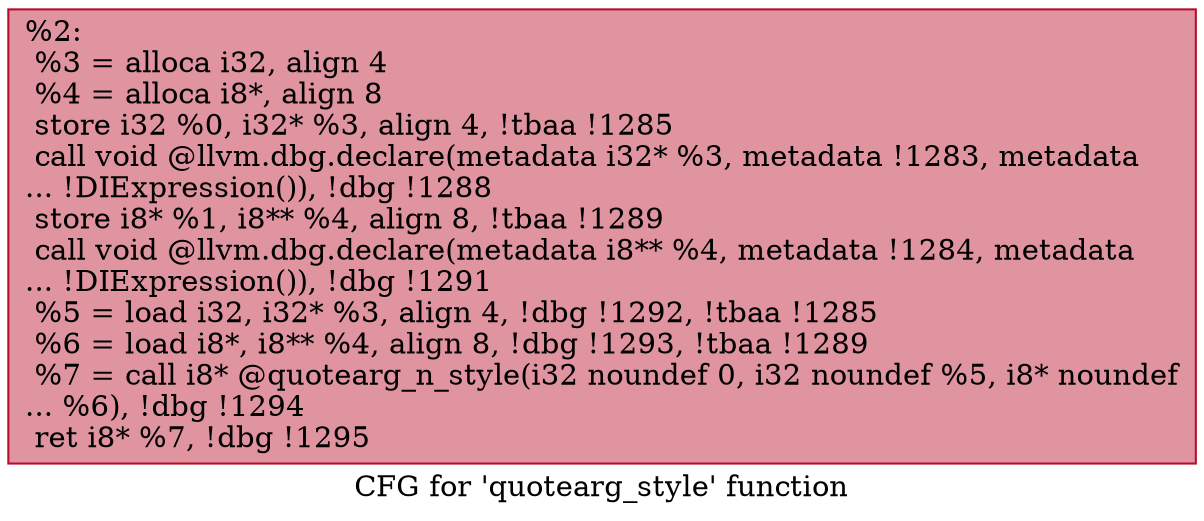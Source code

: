 digraph "CFG for 'quotearg_style' function" {
	label="CFG for 'quotearg_style' function";

	Node0x26fbc80 [shape=record,color="#b70d28ff", style=filled, fillcolor="#b70d2870",label="{%2:\l  %3 = alloca i32, align 4\l  %4 = alloca i8*, align 8\l  store i32 %0, i32* %3, align 4, !tbaa !1285\l  call void @llvm.dbg.declare(metadata i32* %3, metadata !1283, metadata\l... !DIExpression()), !dbg !1288\l  store i8* %1, i8** %4, align 8, !tbaa !1289\l  call void @llvm.dbg.declare(metadata i8** %4, metadata !1284, metadata\l... !DIExpression()), !dbg !1291\l  %5 = load i32, i32* %3, align 4, !dbg !1292, !tbaa !1285\l  %6 = load i8*, i8** %4, align 8, !dbg !1293, !tbaa !1289\l  %7 = call i8* @quotearg_n_style(i32 noundef 0, i32 noundef %5, i8* noundef\l... %6), !dbg !1294\l  ret i8* %7, !dbg !1295\l}"];
}
